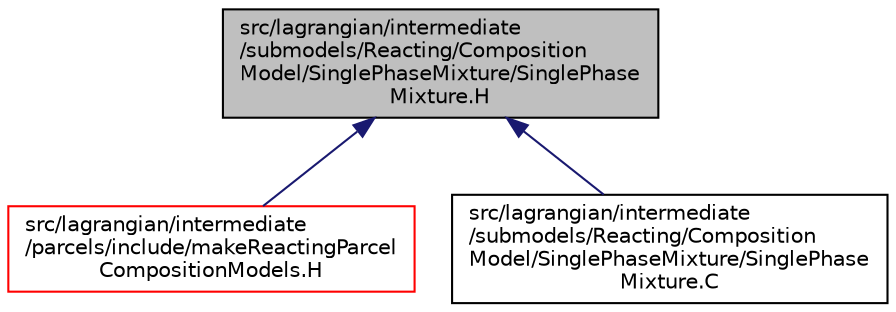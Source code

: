 digraph "src/lagrangian/intermediate/submodels/Reacting/CompositionModel/SinglePhaseMixture/SinglePhaseMixture.H"
{
  bgcolor="transparent";
  edge [fontname="Helvetica",fontsize="10",labelfontname="Helvetica",labelfontsize="10"];
  node [fontname="Helvetica",fontsize="10",shape=record];
  Node1 [label="src/lagrangian/intermediate\l/submodels/Reacting/Composition\lModel/SinglePhaseMixture/SinglePhase\lMixture.H",height=0.2,width=0.4,color="black", fillcolor="grey75", style="filled" fontcolor="black"];
  Node1 -> Node2 [dir="back",color="midnightblue",fontsize="10",style="solid",fontname="Helvetica"];
  Node2 [label="src/lagrangian/intermediate\l/parcels/include/makeReactingParcel\lCompositionModels.H",height=0.2,width=0.4,color="red",URL="$makeReactingParcelCompositionModels_8H.html"];
  Node1 -> Node3 [dir="back",color="midnightblue",fontsize="10",style="solid",fontname="Helvetica"];
  Node3 [label="src/lagrangian/intermediate\l/submodels/Reacting/Composition\lModel/SinglePhaseMixture/SinglePhase\lMixture.C",height=0.2,width=0.4,color="black",URL="$SinglePhaseMixture_8C.html"];
}
